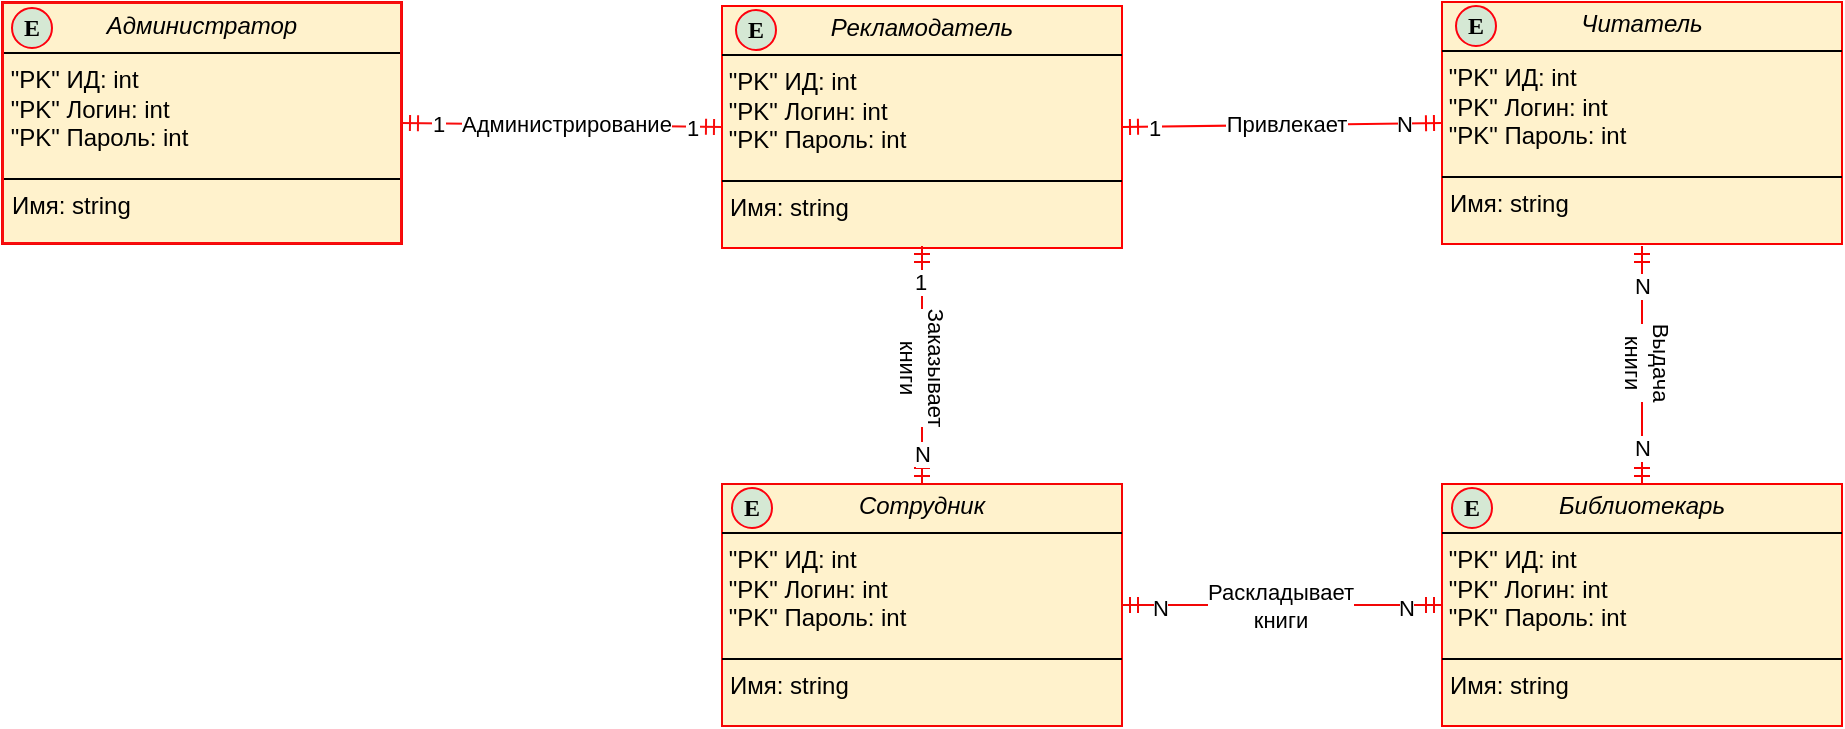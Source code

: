 <mxfile version="26.0.14">
  <diagram name="Страница — 1" id="vgxyWN8mM0s8biaaIIa2">
    <mxGraphModel dx="1221" dy="746" grid="1" gridSize="10" guides="1" tooltips="1" connect="1" arrows="1" fold="1" page="1" pageScale="1" pageWidth="827" pageHeight="1169" math="0" shadow="0">
      <root>
        <mxCell id="0" />
        <mxCell id="1" parent="0" />
        <mxCell id="T_VXrEug9J-8PxRIvgt8-1" value="&lt;p style=&quot;margin:0px;margin-top:4px;text-align:center;&quot;&gt;&lt;i&gt;Администратор&lt;/i&gt;&lt;/p&gt;&lt;hr size=&quot;1&quot; style=&quot;border-style:solid;&quot;&gt;&lt;p style=&quot;margin:0px;margin-left:4px;&quot;&gt;&lt;/p&gt;&lt;span style=&quot;background-color: transparent; color: light-dark(rgb(0, 0, 0), rgb(255, 255, 255));&quot;&gt;&amp;nbsp;&quot;PK&quot; ИД: int&lt;/span&gt;&lt;br&gt;&lt;span style=&quot;background-color: transparent; color: light-dark(rgb(0, 0, 0), rgb(255, 255, 255));&quot;&gt;&amp;nbsp;&quot;PK&quot; Логин: int&lt;/span&gt;&lt;br&gt;&lt;span style=&quot;background-color: transparent; color: light-dark(rgb(0, 0, 0), rgb(255, 255, 255));&quot;&gt;&amp;nbsp;&quot;PK&quot; Пароль: int&lt;/span&gt;&lt;br&gt;&lt;p&gt;&lt;/p&gt;&lt;hr size=&quot;1&quot; style=&quot;border-style:solid;&quot;&gt;&lt;p style=&quot;margin:0px;margin-left:4px;&quot;&gt;Имя: string&lt;/p&gt;" style="verticalAlign=top;align=left;overflow=fill;html=1;whiteSpace=wrap;fillColor=#fff2cc;strokeColor=light-dark(#f20707, #6d5100);labelBorderColor=light-dark(#f80d0d, #ededed);" vertex="1" parent="1">
          <mxGeometry x="80" y="158" width="200" height="121" as="geometry" />
        </mxCell>
        <mxCell id="T_VXrEug9J-8PxRIvgt8-2" value="&lt;p style=&quot;margin:0px;margin-top:4px;text-align:center;&quot;&gt;&lt;i&gt;Рекламодатель&lt;/i&gt;&lt;/p&gt;&lt;hr size=&quot;1&quot; style=&quot;border-style:solid;&quot;&gt;&lt;p style=&quot;margin:0px;margin-left:4px;&quot;&gt;&lt;/p&gt;&lt;span style=&quot;color: light-dark(rgb(0, 0, 0), rgb(255, 255, 255)); background-color: transparent;&quot;&gt;&amp;nbsp;&quot;PK&quot; ИД: int&lt;/span&gt;&lt;br&gt;&lt;span style=&quot;color: light-dark(rgb(0, 0, 0), rgb(255, 255, 255)); background-color: transparent;&quot;&gt;&amp;nbsp;&quot;PK&quot; Логин: int&lt;/span&gt;&lt;br&gt;&lt;span style=&quot;color: light-dark(rgb(0, 0, 0), rgb(255, 255, 255)); background-color: transparent;&quot;&gt;&amp;nbsp;&quot;PK&quot; Пароль: int&lt;/span&gt;&lt;br&gt;&lt;p&gt;&lt;/p&gt;&lt;hr size=&quot;1&quot; style=&quot;border-style:solid;&quot;&gt;&lt;p style=&quot;margin:0px;margin-left:4px;&quot;&gt;Имя: string&lt;/p&gt;" style="verticalAlign=top;align=left;overflow=fill;html=1;whiteSpace=wrap;fillColor=#fff2cc;strokeColor=light-dark(#fe0101, #6d5100);" vertex="1" parent="1">
          <mxGeometry x="440" y="160" width="200" height="121" as="geometry" />
        </mxCell>
        <mxCell id="T_VXrEug9J-8PxRIvgt8-3" value="&lt;p style=&quot;margin:0px;margin-top:4px;text-align:center;&quot;&gt;&lt;i&gt;Читатель&lt;/i&gt;&lt;/p&gt;&lt;hr size=&quot;1&quot; style=&quot;border-style:solid;&quot;&gt;&lt;p style=&quot;margin:0px;margin-left:4px;&quot;&gt;&lt;/p&gt;&lt;span style=&quot;color: light-dark(rgb(0, 0, 0), rgb(255, 255, 255)); background-color: transparent;&quot;&gt;&amp;nbsp;&quot;PK&quot; ИД: int&lt;/span&gt;&lt;br&gt;&lt;span style=&quot;color: light-dark(rgb(0, 0, 0), rgb(255, 255, 255)); background-color: transparent;&quot;&gt;&amp;nbsp;&quot;PK&quot; Логин: int&lt;/span&gt;&lt;br&gt;&lt;span style=&quot;color: light-dark(rgb(0, 0, 0), rgb(255, 255, 255)); background-color: transparent;&quot;&gt;&amp;nbsp;&quot;PK&quot; Пароль: int&lt;/span&gt;&lt;br&gt;&lt;p&gt;&lt;/p&gt;&lt;hr size=&quot;1&quot; style=&quot;border-style:solid;&quot;&gt;&lt;p style=&quot;margin:0px;margin-left:4px;&quot;&gt;Имя: string&lt;/p&gt;" style="verticalAlign=top;align=left;overflow=fill;html=1;whiteSpace=wrap;strokeColor=light-dark(#f90101, #6d5100);fillColor=#fff2cc;" vertex="1" parent="1">
          <mxGeometry x="800" y="158" width="200" height="121" as="geometry" />
        </mxCell>
        <mxCell id="T_VXrEug9J-8PxRIvgt8-4" value="" style="endArrow=ERmandOne;startArrow=ERmandOne;html=1;rounded=0;startFill=0;endFill=0;exitX=1;exitY=0.5;exitDx=0;exitDy=0;entryX=0;entryY=0.5;entryDx=0;entryDy=0;strokeColor=light-dark(#f80d0d, #ededed);" edge="1" parent="1" source="T_VXrEug9J-8PxRIvgt8-1" target="T_VXrEug9J-8PxRIvgt8-2">
          <mxGeometry width="50" height="50" relative="1" as="geometry">
            <mxPoint x="420" y="440" as="sourcePoint" />
            <mxPoint x="470" y="390" as="targetPoint" />
          </mxGeometry>
        </mxCell>
        <mxCell id="T_VXrEug9J-8PxRIvgt8-5" value="1" style="edgeLabel;html=1;align=center;verticalAlign=middle;resizable=0;points=[];" vertex="1" connectable="0" parent="T_VXrEug9J-8PxRIvgt8-4">
          <mxGeometry x="-0.784" y="-3" relative="1" as="geometry">
            <mxPoint y="-3" as="offset" />
          </mxGeometry>
        </mxCell>
        <mxCell id="T_VXrEug9J-8PxRIvgt8-6" value="1" style="edgeLabel;html=1;align=center;verticalAlign=middle;resizable=0;points=[];" vertex="1" connectable="0" parent="T_VXrEug9J-8PxRIvgt8-4">
          <mxGeometry x="0.807" y="1" relative="1" as="geometry">
            <mxPoint y="1" as="offset" />
          </mxGeometry>
        </mxCell>
        <mxCell id="T_VXrEug9J-8PxRIvgt8-7" value="Администрирование" style="edgeLabel;html=1;align=center;verticalAlign=middle;resizable=0;points=[];" vertex="1" connectable="0" parent="T_VXrEug9J-8PxRIvgt8-4">
          <mxGeometry x="-0.216" y="1" relative="1" as="geometry">
            <mxPoint x="19" as="offset" />
          </mxGeometry>
        </mxCell>
        <mxCell id="T_VXrEug9J-8PxRIvgt8-8" value="" style="endArrow=ERmandOne;startArrow=ERmandOne;html=1;rounded=0;exitX=1;exitY=0.5;exitDx=0;exitDy=0;entryX=0;entryY=0.5;entryDx=0;entryDy=0;startFill=0;endFill=0;strokeColor=light-dark(#ff0505, #ededed);" edge="1" parent="1" source="T_VXrEug9J-8PxRIvgt8-2" target="T_VXrEug9J-8PxRIvgt8-3">
          <mxGeometry width="50" height="50" relative="1" as="geometry">
            <mxPoint x="690" y="240" as="sourcePoint" />
            <mxPoint x="740" y="190" as="targetPoint" />
          </mxGeometry>
        </mxCell>
        <mxCell id="T_VXrEug9J-8PxRIvgt8-9" value="1" style="edgeLabel;html=1;align=center;verticalAlign=middle;resizable=0;points=[];" vertex="1" connectable="0" parent="T_VXrEug9J-8PxRIvgt8-8">
          <mxGeometry x="-0.807" relative="1" as="geometry">
            <mxPoint as="offset" />
          </mxGeometry>
        </mxCell>
        <mxCell id="T_VXrEug9J-8PxRIvgt8-10" value="N" style="edgeLabel;html=1;align=center;verticalAlign=middle;resizable=0;points=[];" vertex="1" connectable="0" parent="T_VXrEug9J-8PxRIvgt8-8">
          <mxGeometry x="0.761" relative="1" as="geometry">
            <mxPoint as="offset" />
          </mxGeometry>
        </mxCell>
        <mxCell id="T_VXrEug9J-8PxRIvgt8-11" value="Привлекает" style="edgeLabel;html=1;align=center;verticalAlign=middle;resizable=0;points=[];" vertex="1" connectable="0" parent="T_VXrEug9J-8PxRIvgt8-8">
          <mxGeometry x="-0.273" y="-1" relative="1" as="geometry">
            <mxPoint x="24" y="-2" as="offset" />
          </mxGeometry>
        </mxCell>
        <mxCell id="T_VXrEug9J-8PxRIvgt8-12" value="&lt;p style=&quot;margin:0px;margin-top:4px;text-align:center;&quot;&gt;&lt;i&gt;Сотрудник&lt;/i&gt;&lt;/p&gt;&lt;hr size=&quot;1&quot; style=&quot;border-style:solid;&quot;&gt;&lt;p style=&quot;margin:0px;margin-left:4px;&quot;&gt;&lt;/p&gt;&lt;span style=&quot;color: light-dark(rgb(0, 0, 0), rgb(255, 255, 255)); background-color: transparent;&quot;&gt;&amp;nbsp;&quot;PK&quot; ИД: int&lt;/span&gt;&lt;br&gt;&lt;span style=&quot;color: light-dark(rgb(0, 0, 0), rgb(255, 255, 255)); background-color: transparent;&quot;&gt;&amp;nbsp;&quot;PK&quot; Логин: int&lt;/span&gt;&lt;br&gt;&lt;span style=&quot;color: light-dark(rgb(0, 0, 0), rgb(255, 255, 255)); background-color: transparent;&quot;&gt;&amp;nbsp;&quot;PK&quot; Пароль: int&lt;/span&gt;&lt;br&gt;&lt;p&gt;&lt;/p&gt;&lt;hr size=&quot;1&quot; style=&quot;border-style:solid;&quot;&gt;&lt;p style=&quot;margin:0px;margin-left:4px;&quot;&gt;Имя: string&lt;/p&gt;" style="verticalAlign=top;align=left;overflow=fill;html=1;whiteSpace=wrap;fillColor=#fff2cc;strokeColor=light-dark(#f50505, #6d5100);" vertex="1" parent="1">
          <mxGeometry x="440" y="399" width="200" height="121" as="geometry" />
        </mxCell>
        <mxCell id="T_VXrEug9J-8PxRIvgt8-13" value="" style="endArrow=ERmandOne;startArrow=ERmandOne;html=1;rounded=0;exitX=0.5;exitY=0;exitDx=0;exitDy=0;startFill=0;endFill=0;strokeColor=light-dark(#f40606, #ededed);" edge="1" parent="1" source="T_VXrEug9J-8PxRIvgt8-12">
          <mxGeometry width="50" height="50" relative="1" as="geometry">
            <mxPoint x="490" y="330" as="sourcePoint" />
            <mxPoint x="540" y="280" as="targetPoint" />
          </mxGeometry>
        </mxCell>
        <mxCell id="T_VXrEug9J-8PxRIvgt8-14" value="1" style="edgeLabel;html=1;align=center;verticalAlign=middle;resizable=0;points=[];" vertex="1" connectable="0" parent="T_VXrEug9J-8PxRIvgt8-13">
          <mxGeometry x="0.768" y="1" relative="1" as="geometry">
            <mxPoint y="4" as="offset" />
          </mxGeometry>
        </mxCell>
        <mxCell id="T_VXrEug9J-8PxRIvgt8-15" value="N" style="edgeLabel;html=1;align=center;verticalAlign=middle;resizable=0;points=[];" vertex="1" connectable="0" parent="T_VXrEug9J-8PxRIvgt8-13">
          <mxGeometry x="-0.745" relative="1" as="geometry">
            <mxPoint as="offset" />
          </mxGeometry>
        </mxCell>
        <mxCell id="T_VXrEug9J-8PxRIvgt8-16" value="Заказывает&lt;div&gt;книги&lt;/div&gt;" style="edgeLabel;html=1;align=center;verticalAlign=middle;resizable=0;points=[];rotation=90;" vertex="1" connectable="0" parent="T_VXrEug9J-8PxRIvgt8-13">
          <mxGeometry x="0.477" relative="1" as="geometry">
            <mxPoint y="29" as="offset" />
          </mxGeometry>
        </mxCell>
        <mxCell id="T_VXrEug9J-8PxRIvgt8-17" value="&lt;p style=&quot;margin:0px;margin-top:4px;text-align:center;&quot;&gt;&lt;i&gt;Библиотекарь&lt;/i&gt;&lt;/p&gt;&lt;hr size=&quot;1&quot; style=&quot;border-style:solid;&quot;&gt;&lt;p style=&quot;margin:0px;margin-left:4px;&quot;&gt;&lt;/p&gt;&lt;span style=&quot;color: light-dark(rgb(0, 0, 0), rgb(255, 255, 255)); background-color: transparent;&quot;&gt;&amp;nbsp;&quot;PK&quot; ИД: int&lt;/span&gt;&lt;br&gt;&lt;span style=&quot;color: light-dark(rgb(0, 0, 0), rgb(255, 255, 255)); background-color: transparent;&quot;&gt;&amp;nbsp;&quot;PK&quot; Логин: int&lt;/span&gt;&lt;br&gt;&lt;span style=&quot;color: light-dark(rgb(0, 0, 0), rgb(255, 255, 255)); background-color: transparent;&quot;&gt;&amp;nbsp;&quot;PK&quot; Пароль: int&lt;/span&gt;&lt;br&gt;&lt;p&gt;&lt;/p&gt;&lt;hr size=&quot;1&quot; style=&quot;border-style:solid;&quot;&gt;&lt;p style=&quot;margin:0px;margin-left:4px;&quot;&gt;Имя: string&lt;/p&gt;" style="verticalAlign=top;align=left;overflow=fill;html=1;whiteSpace=wrap;fillColor=#fff2cc;strokeColor=light-dark(#fa0000, #6d5100);" vertex="1" parent="1">
          <mxGeometry x="800" y="399" width="200" height="121" as="geometry" />
        </mxCell>
        <mxCell id="T_VXrEug9J-8PxRIvgt8-18" value="" style="endArrow=ERmandOne;startArrow=ERmandOne;html=1;rounded=0;exitX=1;exitY=0.5;exitDx=0;exitDy=0;entryX=0;entryY=0.5;entryDx=0;entryDy=0;startFill=0;endFill=0;strokeColor=light-dark(#f20707, #ededed);" edge="1" parent="1" source="T_VXrEug9J-8PxRIvgt8-12" target="T_VXrEug9J-8PxRIvgt8-17">
          <mxGeometry width="50" height="50" relative="1" as="geometry">
            <mxPoint x="680" y="460" as="sourcePoint" />
            <mxPoint x="730" y="410" as="targetPoint" />
          </mxGeometry>
        </mxCell>
        <mxCell id="T_VXrEug9J-8PxRIvgt8-19" value="N" style="edgeLabel;html=1;align=center;verticalAlign=middle;resizable=0;points=[];" vertex="1" connectable="0" parent="T_VXrEug9J-8PxRIvgt8-18">
          <mxGeometry x="-0.761" y="-1" relative="1" as="geometry">
            <mxPoint as="offset" />
          </mxGeometry>
        </mxCell>
        <mxCell id="T_VXrEug9J-8PxRIvgt8-20" value="N" style="edgeLabel;html=1;align=center;verticalAlign=middle;resizable=0;points=[];" vertex="1" connectable="0" parent="T_VXrEug9J-8PxRIvgt8-18">
          <mxGeometry x="0.773" y="-1" relative="1" as="geometry">
            <mxPoint as="offset" />
          </mxGeometry>
        </mxCell>
        <mxCell id="T_VXrEug9J-8PxRIvgt8-21" value="Раскладывает&lt;div&gt;книги&lt;/div&gt;" style="edgeLabel;html=1;align=center;verticalAlign=middle;resizable=0;points=[];" vertex="1" connectable="0" parent="T_VXrEug9J-8PxRIvgt8-18">
          <mxGeometry x="-0.443" y="2" relative="1" as="geometry">
            <mxPoint x="34" y="2" as="offset" />
          </mxGeometry>
        </mxCell>
        <mxCell id="T_VXrEug9J-8PxRIvgt8-22" value="" style="endArrow=ERmandOne;startArrow=ERmandOne;html=1;rounded=0;exitX=0.5;exitY=0;exitDx=0;exitDy=0;startFill=0;endFill=0;strokeColor=light-dark(#f70202, #ededed);" edge="1" parent="1" source="T_VXrEug9J-8PxRIvgt8-17">
          <mxGeometry width="50" height="50" relative="1" as="geometry">
            <mxPoint x="850" y="330" as="sourcePoint" />
            <mxPoint x="900" y="280" as="targetPoint" />
          </mxGeometry>
        </mxCell>
        <mxCell id="T_VXrEug9J-8PxRIvgt8-23" value="N" style="edgeLabel;html=1;align=center;verticalAlign=middle;resizable=0;points=[];" vertex="1" connectable="0" parent="T_VXrEug9J-8PxRIvgt8-22">
          <mxGeometry x="0.707" y="-1" relative="1" as="geometry">
            <mxPoint x="-1" y="2" as="offset" />
          </mxGeometry>
        </mxCell>
        <mxCell id="T_VXrEug9J-8PxRIvgt8-24" value="N" style="edgeLabel;html=1;align=center;verticalAlign=middle;resizable=0;points=[];" vertex="1" connectable="0" parent="T_VXrEug9J-8PxRIvgt8-22">
          <mxGeometry x="-0.699" y="1" relative="1" as="geometry">
            <mxPoint x="1" as="offset" />
          </mxGeometry>
        </mxCell>
        <mxCell id="T_VXrEug9J-8PxRIvgt8-25" value="Выдача&lt;div&gt;книги&lt;/div&gt;" style="edgeLabel;html=1;align=center;verticalAlign=middle;resizable=0;points=[];rotation=90;" vertex="1" connectable="0" parent="T_VXrEug9J-8PxRIvgt8-22">
          <mxGeometry x="0.019" y="-1" relative="1" as="geometry">
            <mxPoint x="2" y="-1" as="offset" />
          </mxGeometry>
        </mxCell>
        <mxCell id="T_VXrEug9J-8PxRIvgt8-26" value="&lt;font face=&quot;Times New Roman&quot;&gt;&lt;b&gt;Е&lt;/b&gt;&lt;/font&gt;" style="ellipse;whiteSpace=wrap;html=1;aspect=fixed;fillColor=#d5e8d4;strokeColor=light-dark(#fe010e, #446e2c);" vertex="1" parent="1">
          <mxGeometry x="85" y="161" width="20" height="20" as="geometry" />
        </mxCell>
        <mxCell id="T_VXrEug9J-8PxRIvgt8-27" value="&lt;font face=&quot;Times New Roman&quot;&gt;&lt;b&gt;Е&lt;/b&gt;&lt;/font&gt;" style="ellipse;whiteSpace=wrap;html=1;aspect=fixed;fillColor=#d5e8d4;strokeColor=light-dark(#fe010e, #446e2c);" vertex="1" parent="1">
          <mxGeometry x="447" y="162" width="20" height="20" as="geometry" />
        </mxCell>
        <mxCell id="T_VXrEug9J-8PxRIvgt8-28" value="&lt;font face=&quot;Times New Roman&quot;&gt;&lt;b&gt;Е&lt;/b&gt;&lt;/font&gt;" style="ellipse;whiteSpace=wrap;html=1;aspect=fixed;fillColor=#d5e8d4;strokeColor=light-dark(#fe010e, #446e2c);" vertex="1" parent="1">
          <mxGeometry x="807" y="160" width="20" height="20" as="geometry" />
        </mxCell>
        <mxCell id="T_VXrEug9J-8PxRIvgt8-29" value="&lt;font face=&quot;Times New Roman&quot;&gt;&lt;b&gt;Е&lt;/b&gt;&lt;/font&gt;" style="ellipse;whiteSpace=wrap;html=1;aspect=fixed;fillColor=#d5e8d4;strokeColor=light-dark(#fe010e, #446e2c);" vertex="1" parent="1">
          <mxGeometry x="445" y="401" width="20" height="20" as="geometry" />
        </mxCell>
        <mxCell id="T_VXrEug9J-8PxRIvgt8-30" value="&lt;font face=&quot;Times New Roman&quot;&gt;&lt;b&gt;Е&lt;/b&gt;&lt;/font&gt;" style="ellipse;whiteSpace=wrap;html=1;aspect=fixed;fillColor=#d5e8d4;strokeColor=light-dark(#fe010e, #446e2c);" vertex="1" parent="1">
          <mxGeometry x="805" y="401" width="20" height="20" as="geometry" />
        </mxCell>
      </root>
    </mxGraphModel>
  </diagram>
</mxfile>

